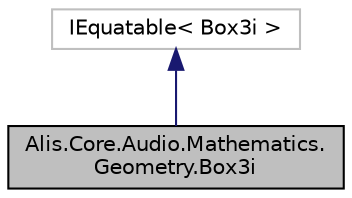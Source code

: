digraph "Alis.Core.Audio.Mathematics.Geometry.Box3i"
{
 // LATEX_PDF_SIZE
  edge [fontname="Helvetica",fontsize="10",labelfontname="Helvetica",labelfontsize="10"];
  node [fontname="Helvetica",fontsize="10",shape=record];
  Node1 [label="Alis.Core.Audio.Mathematics.\lGeometry.Box3i",height=0.2,width=0.4,color="black", fillcolor="grey75", style="filled", fontcolor="black",tooltip="Defines an axis-aligned 2d box (rectangle)."];
  Node2 -> Node1 [dir="back",color="midnightblue",fontsize="10",style="solid",fontname="Helvetica"];
  Node2 [label="IEquatable\< Box3i \>",height=0.2,width=0.4,color="grey75", fillcolor="white", style="filled",tooltip=" "];
}
